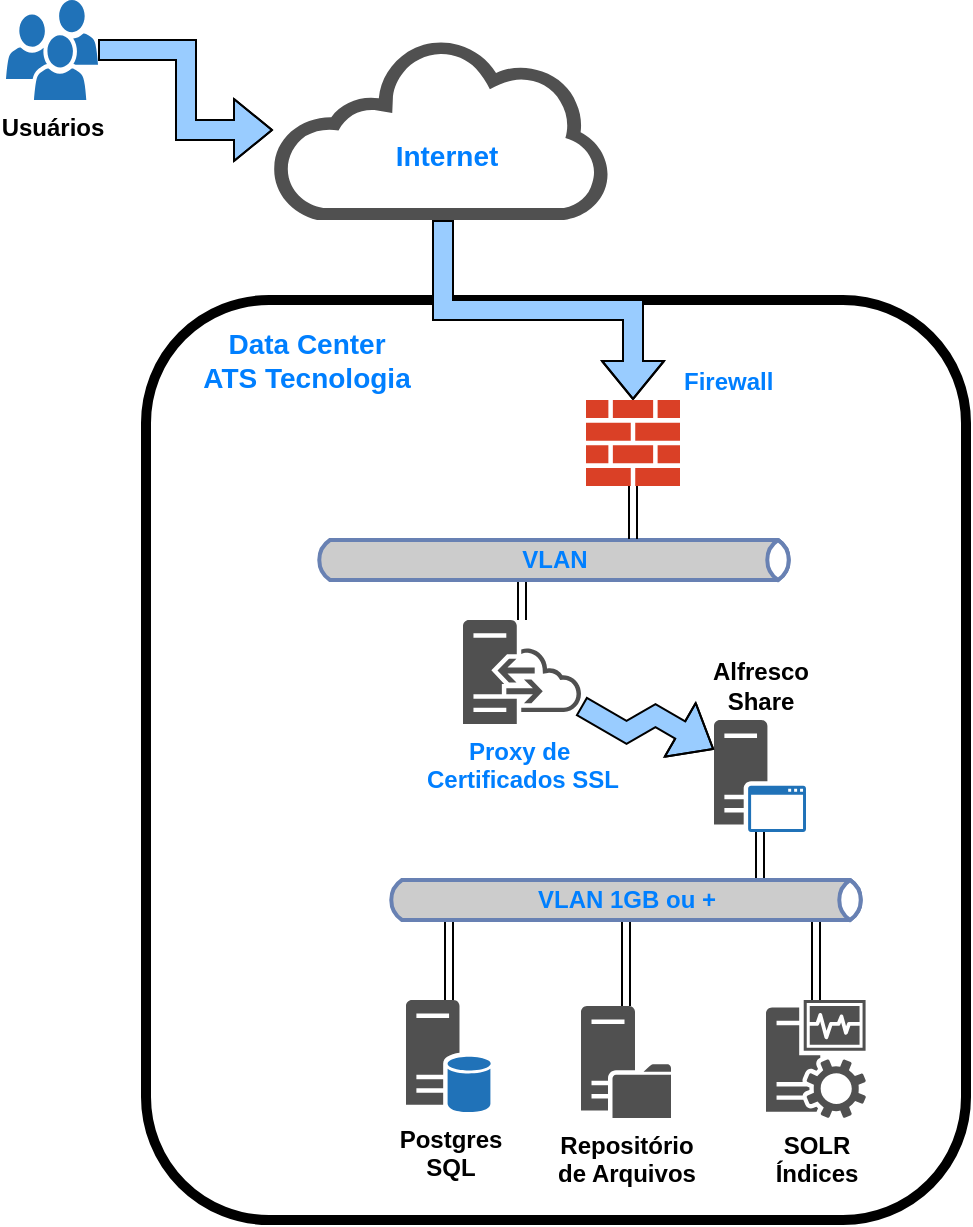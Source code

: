 <mxfile version="14.7.7" type="github">
  <diagram id="wPHxuI9zvd8CLwVnyd4w" name="Page-1">
    <mxGraphModel dx="1070" dy="705" grid="1" gridSize="10" guides="1" tooltips="1" connect="1" arrows="1" fold="1" page="1" pageScale="1" pageWidth="827" pageHeight="1169" math="0" shadow="0">
      <root>
        <mxCell id="0" />
        <mxCell id="1" parent="0" />
        <mxCell id="IhjczCQ1PcFN0ZPHhStJ-29" value="" style="whiteSpace=wrap;html=1;fontColor=#007FFF;strokeWidth=5;rounded=1;" vertex="1" parent="1">
          <mxGeometry x="210" y="210" width="410" height="460" as="geometry" />
        </mxCell>
        <mxCell id="IhjczCQ1PcFN0ZPHhStJ-1" value="Postgres&lt;br&gt;SQL" style="pointerEvents=1;shadow=0;dashed=0;html=1;strokeColor=none;fillColor=#505050;labelPosition=center;verticalLabelPosition=bottom;verticalAlign=top;outlineConnect=0;align=center;shape=mxgraph.office.servers.database_server_blue;fontStyle=1" vertex="1" parent="1">
          <mxGeometry x="340" y="560" width="43" height="56" as="geometry" />
        </mxCell>
        <mxCell id="IhjczCQ1PcFN0ZPHhStJ-2" value="Alfresco &lt;br&gt;Share" style="pointerEvents=1;shadow=0;dashed=0;html=1;strokeColor=none;fillColor=#505050;labelPosition=center;verticalLabelPosition=top;verticalAlign=bottom;outlineConnect=0;align=center;shape=mxgraph.office.servers.application_server_blue;fontStyle=1" vertex="1" parent="1">
          <mxGeometry x="494" y="420" width="46" height="56" as="geometry" />
        </mxCell>
        <mxCell id="IhjczCQ1PcFN0ZPHhStJ-25" style="edgeStyle=elbowEdgeStyle;shape=flexArrow;rounded=0;orthogonalLoop=1;jettySize=auto;html=1;labelBackgroundColor=#007FFF;fillColor=#99CCFF;" edge="1" parent="1" source="IhjczCQ1PcFN0ZPHhStJ-3" target="IhjczCQ1PcFN0ZPHhStJ-28">
          <mxGeometry relative="1" as="geometry">
            <mxPoint x="190" y="190" as="targetPoint" />
          </mxGeometry>
        </mxCell>
        <mxCell id="IhjczCQ1PcFN0ZPHhStJ-3" value="Usuários" style="pointerEvents=1;shadow=0;dashed=0;html=1;strokeColor=none;labelPosition=center;verticalLabelPosition=bottom;verticalAlign=top;outlineConnect=0;align=center;shape=mxgraph.office.users.users;fillColor=#2072B8;fontStyle=1" vertex="1" parent="1">
          <mxGeometry x="140" y="60" width="46" height="50" as="geometry" />
        </mxCell>
        <mxCell id="IhjczCQ1PcFN0ZPHhStJ-4" value="Repositório&lt;br&gt;de Arquivos" style="pointerEvents=1;shadow=0;dashed=0;html=1;strokeColor=none;fillColor=#505050;labelPosition=center;verticalLabelPosition=bottom;verticalAlign=top;outlineConnect=0;align=center;shape=mxgraph.office.servers.file_server;fontStyle=1" vertex="1" parent="1">
          <mxGeometry x="427.5" y="563" width="45" height="56" as="geometry" />
        </mxCell>
        <mxCell id="IhjczCQ1PcFN0ZPHhStJ-7" value="SOLR&lt;br&gt;Índices" style="pointerEvents=1;shadow=0;dashed=0;html=1;strokeColor=none;fillColor=#505050;labelPosition=center;verticalLabelPosition=bottom;verticalAlign=top;outlineConnect=0;align=center;shape=mxgraph.office.servers.monitoring_sql_reporting_services;fontStyle=1" vertex="1" parent="1">
          <mxGeometry x="520" y="560" width="50" height="59" as="geometry" />
        </mxCell>
        <mxCell id="IhjczCQ1PcFN0ZPHhStJ-21" style="shape=link;rounded=0;orthogonalLoop=1;jettySize=auto;html=1;edgeStyle=elbowEdgeStyle;" edge="1" parent="1" source="IhjczCQ1PcFN0ZPHhStJ-8" target="IhjczCQ1PcFN0ZPHhStJ-1">
          <mxGeometry relative="1" as="geometry" />
        </mxCell>
        <mxCell id="IhjczCQ1PcFN0ZPHhStJ-22" style="edgeStyle=elbowEdgeStyle;shape=link;rounded=0;orthogonalLoop=1;jettySize=auto;html=1;" edge="1" parent="1" source="IhjczCQ1PcFN0ZPHhStJ-8" target="IhjczCQ1PcFN0ZPHhStJ-4">
          <mxGeometry relative="1" as="geometry" />
        </mxCell>
        <mxCell id="IhjczCQ1PcFN0ZPHhStJ-23" style="edgeStyle=elbowEdgeStyle;shape=link;rounded=0;orthogonalLoop=1;jettySize=auto;html=1;" edge="1" parent="1" source="IhjczCQ1PcFN0ZPHhStJ-8" target="IhjczCQ1PcFN0ZPHhStJ-7">
          <mxGeometry relative="1" as="geometry" />
        </mxCell>
        <mxCell id="IhjczCQ1PcFN0ZPHhStJ-24" style="edgeStyle=elbowEdgeStyle;shape=link;rounded=0;orthogonalLoop=1;jettySize=auto;html=1;" edge="1" parent="1" source="IhjczCQ1PcFN0ZPHhStJ-8" target="IhjczCQ1PcFN0ZPHhStJ-2">
          <mxGeometry relative="1" as="geometry" />
        </mxCell>
        <mxCell id="IhjczCQ1PcFN0ZPHhStJ-8" value="VLAN 1GB ou +" style="html=1;outlineConnect=0;fillColor=#CCCCCC;strokeColor=#6881B3;gradientColor=none;gradientDirection=north;strokeWidth=2;shape=mxgraph.networks.bus;gradientColor=none;gradientDirection=north;perimeter=backbonePerimeter;backboneSize=20;fontColor=#007FFF;fontStyle=1" vertex="1" parent="1">
          <mxGeometry x="330" y="500" width="240" height="20" as="geometry" />
        </mxCell>
        <mxCell id="IhjczCQ1PcFN0ZPHhStJ-38" style="edgeStyle=elbowEdgeStyle;shape=flexArrow;rounded=0;orthogonalLoop=1;jettySize=auto;html=1;labelBackgroundColor=#007FFF;fontColor=#007FFF;fillColor=#99CCFF;elbow=vertical;" edge="1" parent="1" source="IhjczCQ1PcFN0ZPHhStJ-28" target="IhjczCQ1PcFN0ZPHhStJ-34">
          <mxGeometry relative="1" as="geometry" />
        </mxCell>
        <mxCell id="IhjczCQ1PcFN0ZPHhStJ-28" value="" style="pointerEvents=1;shadow=0;dashed=0;html=1;strokeColor=none;fillColor=#505050;labelPosition=center;verticalLabelPosition=bottom;outlineConnect=0;verticalAlign=top;align=center;shape=mxgraph.office.clouds.cloud;fontColor=#007FFF;" vertex="1" parent="1">
          <mxGeometry x="273.5" y="80" width="170" height="90" as="geometry" />
        </mxCell>
        <mxCell id="IhjczCQ1PcFN0ZPHhStJ-31" style="edgeStyle=isometricEdgeStyle;shape=flexArrow;rounded=0;orthogonalLoop=1;jettySize=auto;html=1;labelBackgroundColor=#007FFF;fontColor=#007FFF;fillColor=#99CCFF;elbow=vertical;" edge="1" parent="1" source="IhjczCQ1PcFN0ZPHhStJ-30" target="IhjczCQ1PcFN0ZPHhStJ-2">
          <mxGeometry relative="1" as="geometry" />
        </mxCell>
        <mxCell id="IhjczCQ1PcFN0ZPHhStJ-36" style="edgeStyle=elbowEdgeStyle;shape=link;rounded=0;orthogonalLoop=1;jettySize=auto;html=1;labelBackgroundColor=#007FFF;fontColor=#007FFF;fillColor=#99CCFF;" edge="1" parent="1" source="IhjczCQ1PcFN0ZPHhStJ-30" target="IhjczCQ1PcFN0ZPHhStJ-32">
          <mxGeometry relative="1" as="geometry" />
        </mxCell>
        <mxCell id="IhjczCQ1PcFN0ZPHhStJ-30" value="Proxy de&amp;nbsp;&lt;br&gt;Certificados SSL" style="pointerEvents=1;shadow=0;dashed=0;html=1;strokeColor=none;fillColor=#505050;labelPosition=center;verticalLabelPosition=bottom;verticalAlign=top;outlineConnect=0;align=center;shape=mxgraph.office.servers.hybrid_server;fontColor=#007FFF;fontStyle=1" vertex="1" parent="1">
          <mxGeometry x="368.5" y="370" width="59" height="52" as="geometry" />
        </mxCell>
        <mxCell id="IhjczCQ1PcFN0ZPHhStJ-32" value="VLAN" style="html=1;outlineConnect=0;fillColor=#CCCCCC;strokeColor=#6881B3;gradientColor=none;gradientDirection=north;strokeWidth=2;shape=mxgraph.networks.bus;gradientColor=none;gradientDirection=north;perimeter=backbonePerimeter;backboneSize=20;fontColor=#007FFF;fontStyle=1" vertex="1" parent="1">
          <mxGeometry x="294" y="330" width="240" height="20" as="geometry" />
        </mxCell>
        <mxCell id="IhjczCQ1PcFN0ZPHhStJ-35" style="edgeStyle=elbowEdgeStyle;shape=link;rounded=0;orthogonalLoop=1;jettySize=auto;html=1;labelBackgroundColor=#007FFF;fontColor=#007FFF;fillColor=#99CCFF;" edge="1" parent="1" source="IhjczCQ1PcFN0ZPHhStJ-34" target="IhjczCQ1PcFN0ZPHhStJ-32">
          <mxGeometry relative="1" as="geometry" />
        </mxCell>
        <mxCell id="IhjczCQ1PcFN0ZPHhStJ-34" value="Firewall" style="pointerEvents=1;shadow=0;dashed=0;html=1;strokeColor=none;labelPosition=right;verticalLabelPosition=top;verticalAlign=bottom;outlineConnect=0;align=left;shape=mxgraph.office.concepts.firewall;fillColor=#DA4026;fontColor=#007FFF;fontStyle=1" vertex="1" parent="1">
          <mxGeometry x="430" y="260" width="47" height="43" as="geometry" />
        </mxCell>
        <mxCell id="IhjczCQ1PcFN0ZPHhStJ-39" value="Data Center &lt;br&gt;ATS Tecnologia" style="text;html=1;resizable=0;autosize=1;align=center;verticalAlign=middle;points=[];fillColor=none;strokeColor=none;rounded=0;fontColor=#007FFF;fontStyle=1;fontSize=14;" vertex="1" parent="1">
          <mxGeometry x="230" y="220" width="120" height="40" as="geometry" />
        </mxCell>
        <mxCell id="IhjczCQ1PcFN0ZPHhStJ-40" value="Internet" style="text;html=1;resizable=0;autosize=1;align=center;verticalAlign=middle;points=[];fillColor=none;strokeColor=none;rounded=0;fontColor=#007FFF;fontStyle=1;fontSize=14;" vertex="1" parent="1">
          <mxGeometry x="324.5" y="128" width="70" height="20" as="geometry" />
        </mxCell>
      </root>
    </mxGraphModel>
  </diagram>
</mxfile>
